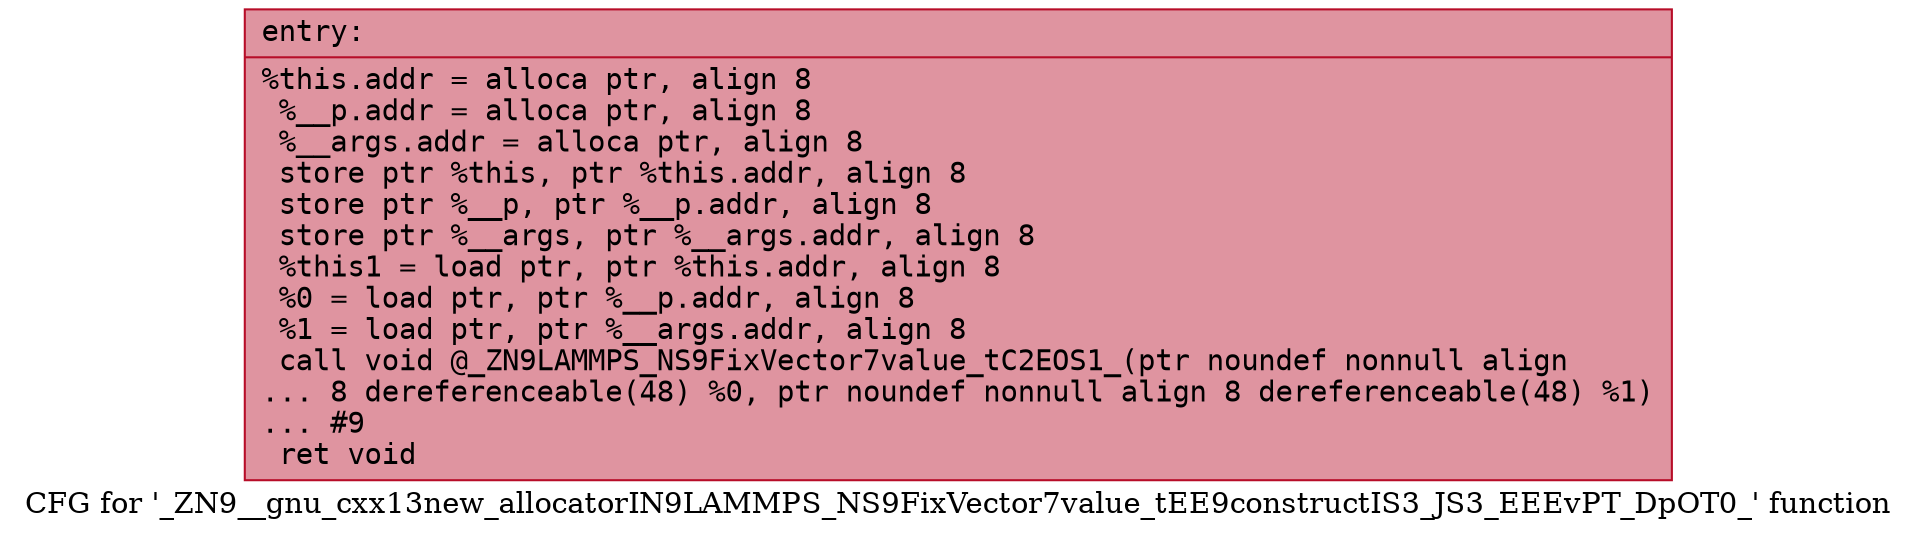 digraph "CFG for '_ZN9__gnu_cxx13new_allocatorIN9LAMMPS_NS9FixVector7value_tEE9constructIS3_JS3_EEEvPT_DpOT0_' function" {
	label="CFG for '_ZN9__gnu_cxx13new_allocatorIN9LAMMPS_NS9FixVector7value_tEE9constructIS3_JS3_EEEvPT_DpOT0_' function";

	Node0x5634957a1810 [shape=record,color="#b70d28ff", style=filled, fillcolor="#b70d2870" fontname="Courier",label="{entry:\l|  %this.addr = alloca ptr, align 8\l  %__p.addr = alloca ptr, align 8\l  %__args.addr = alloca ptr, align 8\l  store ptr %this, ptr %this.addr, align 8\l  store ptr %__p, ptr %__p.addr, align 8\l  store ptr %__args, ptr %__args.addr, align 8\l  %this1 = load ptr, ptr %this.addr, align 8\l  %0 = load ptr, ptr %__p.addr, align 8\l  %1 = load ptr, ptr %__args.addr, align 8\l  call void @_ZN9LAMMPS_NS9FixVector7value_tC2EOS1_(ptr noundef nonnull align\l... 8 dereferenceable(48) %0, ptr noundef nonnull align 8 dereferenceable(48) %1)\l... #9\l  ret void\l}"];
}
